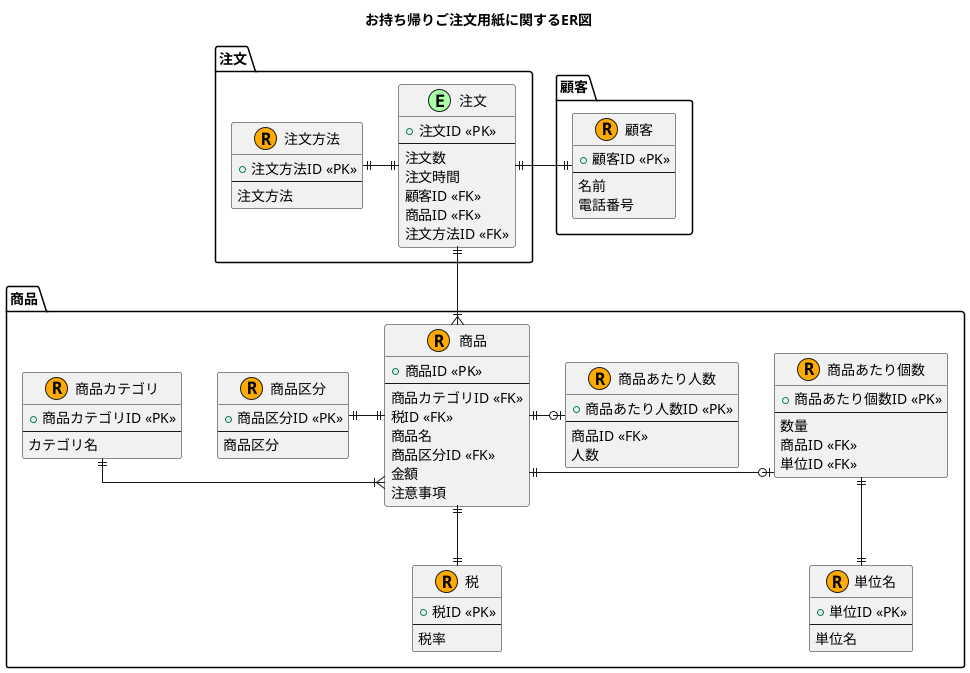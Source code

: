@startuml

title "お持ち帰りご注文用紙に関するER図"

skinparam Linetype ortho

/' 
  イベント系テーブル：E
  リソース系テーブル：R
'/

!define EVENT_MARK_COLOR AAFFAA
!define RESOURCE_MARK_COLOR FFAA00

package "注文" as orderpkg {
  entity "注文" as order <<E, EVENT_MARK_COLOR>> {
    + 注文ID <<PK>>
    ---
    注文数
    注文時間
    顧客ID <<FK>>
    商品ID <<FK>>
    注文方法ID <<FK>>
  }

  entity "注文方法" as order_method <<R, RESOURCE_MARK_COLOR>> {
    + 注文方法ID <<PK>>
    ---
    注文方法
  }
}

package "商品" as productpkg {
  entity "商品カテゴリ" as product_category <<R, RESOURCE_MARK_COLOR>> {
    + 商品カテゴリID <<PK>>
    ---
    カテゴリ名
  }

  entity "税" as tax <<R, RESOURCE_MARK_COLOR>> {
    + 税ID <<PK>>
    ---
    税率
  }

  entity "商品" as product <<R, RESOURCE_MARK_COLOR>> {
    + 商品ID <<PK>>
    ---
    商品カテゴリID <<FK>>
    税ID <<FK>>
    商品名
    商品区分ID <<FK>>
    金額
    注意事項
  }

  entity "商品区分" as product_class <<R, RESOURCE_MARK_COLOR>> {
    + 商品区分ID <<PK>>
    ---
    商品区分
  }

  entity "商品あたり個数" as product_num <<R, RESOURCE_MARK_COLOR>> {
    + 商品あたり個数ID <<PK>>
    ---
    数量
    商品ID <<FK>>
    単位ID <<FK>>
  }

  entity "単位名" as unit <<R, RESOURCE_MARK_COLOR>> {
    + 単位ID <<PK>>
    ---
    単位名
  }

  entity "商品あたり人数" as product_person_num <<R, RESOURCE_MARK_COLOR>> {
    + 商品あたり人数ID <<PK>>
    ---
    商品ID <<FK>>
    人数
  }
}

package "顧客" as customer_pkg {
  entity "顧客" as customer <<R, RESOURCE_MARK_COLOR>> {
    + 顧客ID <<PK>>
    ---
    名前
    電話番号
  }
}

order ||-r-|| customer
order ||--|{ product
product_category ||-r-|{ product
product ||--|| tax
product ||-r-o| product_num
product ||-r-o| product_person_num
product ||-l-|| product_class
product_num ||--|| unit
order ||-l-|| order_method

@enduml